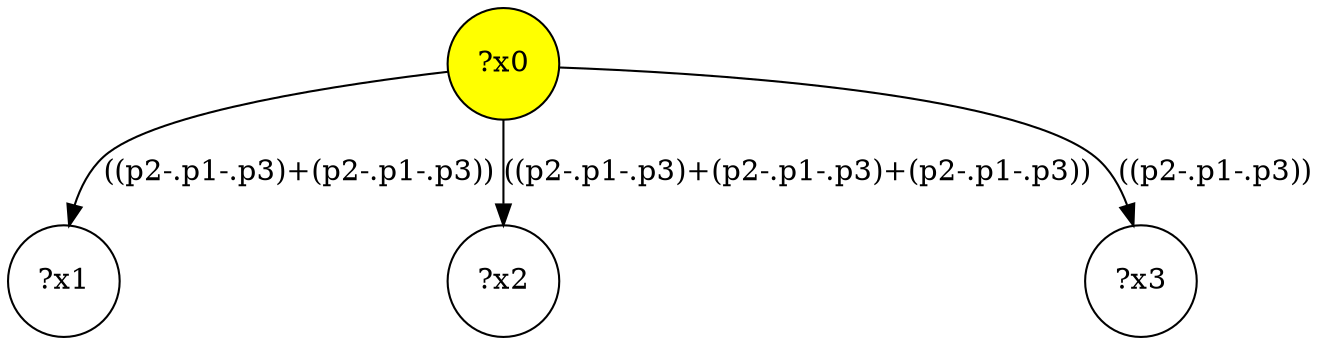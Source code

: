 digraph g {
	x0 [fillcolor="yellow", style="filled," shape=circle, label="?x0"];
	x1 [shape=circle, label="?x1"];
	x0 -> x1 [label="((p2-.p1-.p3)+(p2-.p1-.p3))"];
	x2 [shape=circle, label="?x2"];
	x0 -> x2 [label="((p2-.p1-.p3)+(p2-.p1-.p3)+(p2-.p1-.p3))"];
	x3 [shape=circle, label="?x3"];
	x0 -> x3 [label="((p2-.p1-.p3))"];
}
